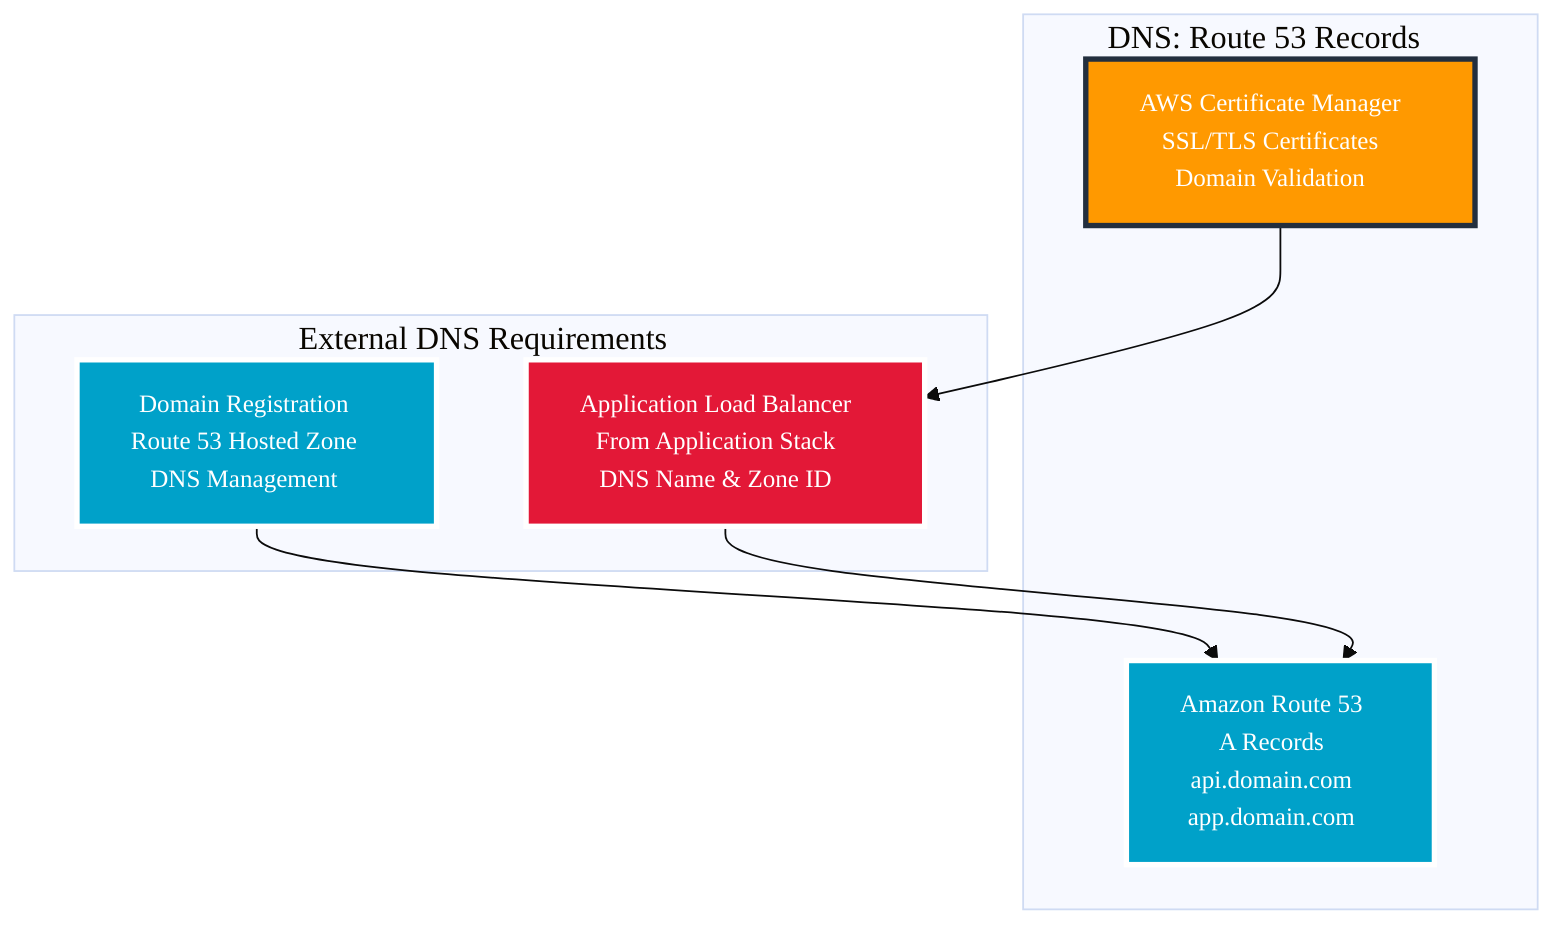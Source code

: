 %%{init: {'theme':'base', 'themeVariables': {'fontSize': '18px', 'fontFamily': 'Arial, sans-serif'}}}%%
graph TD
    classDef dns fill:#00A1C9,stroke:#FFFFFF,stroke-width:3px,color:#FFFFFF,font-size:14px
    classDef aws fill:#FF9900,stroke:#232F3E,stroke-width:3px,color:#FFFFFF,font-size:14px
    classDef network fill:#E31837,stroke:#FFFFFF,stroke-width:3px,color:#FFFFFF,font-size:14px
    
    subgraph DNS["DNS: Route 53 Records"]
        ROUTE53[Amazon Route 53<br/>A Records<br/>api.domain.com<br/>app.domain.com]:::dns
        ACM[AWS Certificate Manager<br/>SSL/TLS Certificates<br/>Domain Validation]:::aws
    end
    
    subgraph EXT_DNS["External DNS Requirements"]
        DOMAIN[Domain Registration<br/>Route 53 Hosted Zone<br/>DNS Management]:::dns
        ALB_REF[Application Load Balancer<br/>From Application Stack<br/>DNS Name & Zone ID]:::network
    end
    
    DOMAIN --> ROUTE53
    ALB_REF --> ROUTE53
    ACM --> ALB_REF